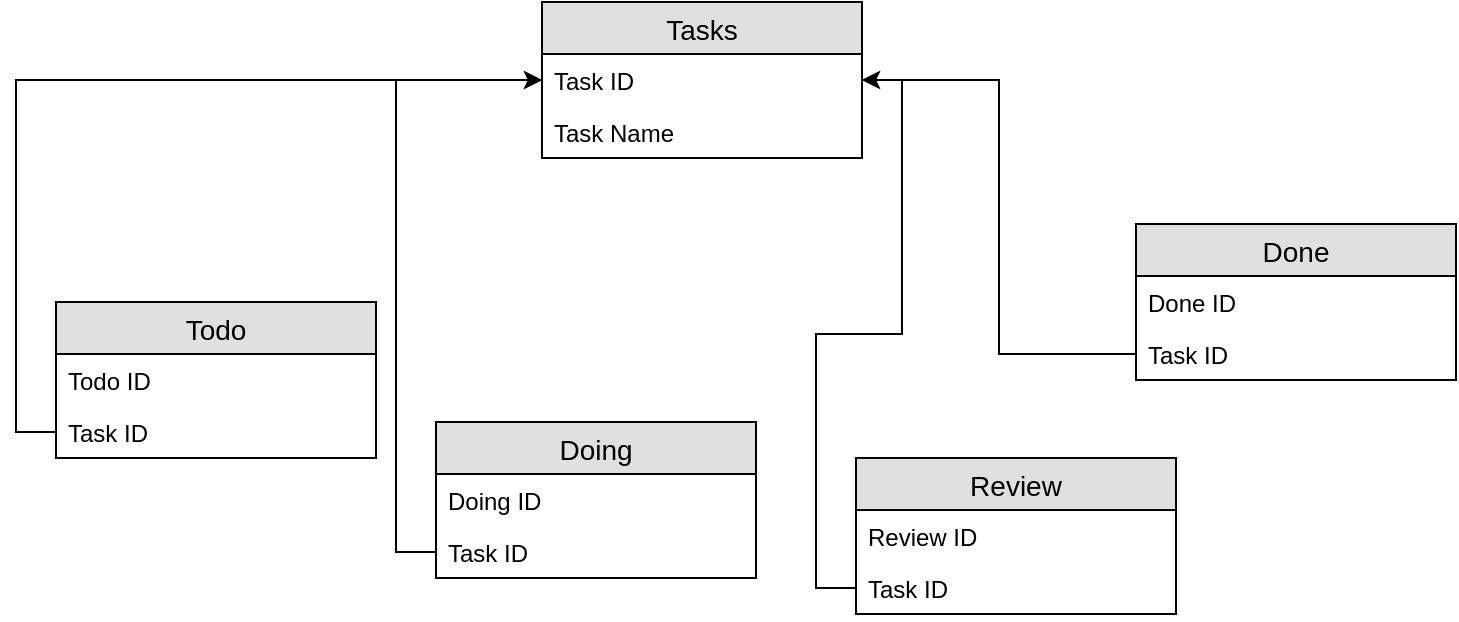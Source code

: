 <mxfile version="10.6.7" type="device"><diagram id="9_6pXbG503e6Jfcp1sCG" name="Page-1"><mxGraphModel dx="918" dy="597" grid="1" gridSize="10" guides="1" tooltips="1" connect="1" arrows="1" fold="1" page="1" pageScale="1" pageWidth="827" pageHeight="1169" math="0" shadow="0"><root><mxCell id="0"/><mxCell id="1" parent="0"/><mxCell id="bkzQRTWujtj5cf7sDPgf-1" value="Tasks" style="swimlane;fontStyle=0;childLayout=stackLayout;horizontal=1;startSize=26;fillColor=#e0e0e0;horizontalStack=0;resizeParent=1;resizeParentMax=0;resizeLast=0;collapsible=1;marginBottom=0;swimlaneFillColor=#ffffff;align=center;fontSize=14;" vertex="1" parent="1"><mxGeometry x="333" y="200" width="160" height="78" as="geometry"/></mxCell><mxCell id="bkzQRTWujtj5cf7sDPgf-2" value="Task ID" style="text;strokeColor=none;fillColor=none;spacingLeft=4;spacingRight=4;overflow=hidden;rotatable=0;points=[[0,0.5],[1,0.5]];portConstraint=eastwest;fontSize=12;" vertex="1" parent="bkzQRTWujtj5cf7sDPgf-1"><mxGeometry y="26" width="160" height="26" as="geometry"/></mxCell><mxCell id="bkzQRTWujtj5cf7sDPgf-3" value="Task Name" style="text;strokeColor=none;fillColor=none;spacingLeft=4;spacingRight=4;overflow=hidden;rotatable=0;points=[[0,0.5],[1,0.5]];portConstraint=eastwest;fontSize=12;" vertex="1" parent="bkzQRTWujtj5cf7sDPgf-1"><mxGeometry y="52" width="160" height="26" as="geometry"/></mxCell><mxCell id="bkzQRTWujtj5cf7sDPgf-5" value="Todo" style="swimlane;fontStyle=0;childLayout=stackLayout;horizontal=1;startSize=26;fillColor=#e0e0e0;horizontalStack=0;resizeParent=1;resizeParentMax=0;resizeLast=0;collapsible=1;marginBottom=0;swimlaneFillColor=#ffffff;align=center;fontSize=14;" vertex="1" parent="1"><mxGeometry x="90" y="350" width="160" height="78" as="geometry"/></mxCell><mxCell id="bkzQRTWujtj5cf7sDPgf-6" value="Todo ID" style="text;strokeColor=none;fillColor=none;spacingLeft=4;spacingRight=4;overflow=hidden;rotatable=0;points=[[0,0.5],[1,0.5]];portConstraint=eastwest;fontSize=12;" vertex="1" parent="bkzQRTWujtj5cf7sDPgf-5"><mxGeometry y="26" width="160" height="26" as="geometry"/></mxCell><mxCell id="bkzQRTWujtj5cf7sDPgf-7" value="Task ID" style="text;strokeColor=none;fillColor=none;spacingLeft=4;spacingRight=4;overflow=hidden;rotatable=0;points=[[0,0.5],[1,0.5]];portConstraint=eastwest;fontSize=12;" vertex="1" parent="bkzQRTWujtj5cf7sDPgf-5"><mxGeometry y="52" width="160" height="26" as="geometry"/></mxCell><mxCell id="bkzQRTWujtj5cf7sDPgf-9" style="edgeStyle=orthogonalEdgeStyle;rounded=0;orthogonalLoop=1;jettySize=auto;html=1;exitX=0;exitY=0.5;exitDx=0;exitDy=0;entryX=0;entryY=0.5;entryDx=0;entryDy=0;" edge="1" parent="1" source="bkzQRTWujtj5cf7sDPgf-7" target="bkzQRTWujtj5cf7sDPgf-2"><mxGeometry relative="1" as="geometry"/></mxCell><mxCell id="bkzQRTWujtj5cf7sDPgf-10" value="Doing" style="swimlane;fontStyle=0;childLayout=stackLayout;horizontal=1;startSize=26;fillColor=#e0e0e0;horizontalStack=0;resizeParent=1;resizeParentMax=0;resizeLast=0;collapsible=1;marginBottom=0;swimlaneFillColor=#ffffff;align=center;fontSize=14;" vertex="1" parent="1"><mxGeometry x="280" y="410" width="160" height="78" as="geometry"/></mxCell><mxCell id="bkzQRTWujtj5cf7sDPgf-11" value="Doing ID" style="text;strokeColor=none;fillColor=none;spacingLeft=4;spacingRight=4;overflow=hidden;rotatable=0;points=[[0,0.5],[1,0.5]];portConstraint=eastwest;fontSize=12;" vertex="1" parent="bkzQRTWujtj5cf7sDPgf-10"><mxGeometry y="26" width="160" height="26" as="geometry"/></mxCell><mxCell id="bkzQRTWujtj5cf7sDPgf-12" value="Task ID" style="text;strokeColor=none;fillColor=none;spacingLeft=4;spacingRight=4;overflow=hidden;rotatable=0;points=[[0,0.5],[1,0.5]];portConstraint=eastwest;fontSize=12;" vertex="1" parent="bkzQRTWujtj5cf7sDPgf-10"><mxGeometry y="52" width="160" height="26" as="geometry"/></mxCell><mxCell id="bkzQRTWujtj5cf7sDPgf-13" style="edgeStyle=orthogonalEdgeStyle;rounded=0;orthogonalLoop=1;jettySize=auto;html=1;exitX=0;exitY=0.5;exitDx=0;exitDy=0;entryX=0;entryY=0.5;entryDx=0;entryDy=0;" edge="1" parent="1" source="bkzQRTWujtj5cf7sDPgf-12" target="bkzQRTWujtj5cf7sDPgf-2"><mxGeometry relative="1" as="geometry"/></mxCell><mxCell id="bkzQRTWujtj5cf7sDPgf-14" value="Review" style="swimlane;fontStyle=0;childLayout=stackLayout;horizontal=1;startSize=26;fillColor=#e0e0e0;horizontalStack=0;resizeParent=1;resizeParentMax=0;resizeLast=0;collapsible=1;marginBottom=0;swimlaneFillColor=#ffffff;align=center;fontSize=14;" vertex="1" parent="1"><mxGeometry x="490" y="428" width="160" height="78" as="geometry"/></mxCell><mxCell id="bkzQRTWujtj5cf7sDPgf-15" value="Review ID" style="text;strokeColor=none;fillColor=none;spacingLeft=4;spacingRight=4;overflow=hidden;rotatable=0;points=[[0,0.5],[1,0.5]];portConstraint=eastwest;fontSize=12;" vertex="1" parent="bkzQRTWujtj5cf7sDPgf-14"><mxGeometry y="26" width="160" height="26" as="geometry"/></mxCell><mxCell id="bkzQRTWujtj5cf7sDPgf-16" value="Task ID" style="text;strokeColor=none;fillColor=none;spacingLeft=4;spacingRight=4;overflow=hidden;rotatable=0;points=[[0,0.5],[1,0.5]];portConstraint=eastwest;fontSize=12;" vertex="1" parent="bkzQRTWujtj5cf7sDPgf-14"><mxGeometry y="52" width="160" height="26" as="geometry"/></mxCell><mxCell id="bkzQRTWujtj5cf7sDPgf-17" style="edgeStyle=orthogonalEdgeStyle;rounded=0;orthogonalLoop=1;jettySize=auto;html=1;exitX=0;exitY=0.5;exitDx=0;exitDy=0;entryX=1;entryY=0.5;entryDx=0;entryDy=0;" edge="1" parent="1" source="bkzQRTWujtj5cf7sDPgf-16" target="bkzQRTWujtj5cf7sDPgf-2"><mxGeometry relative="1" as="geometry"/></mxCell><mxCell id="bkzQRTWujtj5cf7sDPgf-18" value="Done" style="swimlane;fontStyle=0;childLayout=stackLayout;horizontal=1;startSize=26;fillColor=#e0e0e0;horizontalStack=0;resizeParent=1;resizeParentMax=0;resizeLast=0;collapsible=1;marginBottom=0;swimlaneFillColor=#ffffff;align=center;fontSize=14;" vertex="1" parent="1"><mxGeometry x="630" y="311" width="160" height="78" as="geometry"/></mxCell><mxCell id="bkzQRTWujtj5cf7sDPgf-19" value="Done ID" style="text;strokeColor=none;fillColor=none;spacingLeft=4;spacingRight=4;overflow=hidden;rotatable=0;points=[[0,0.5],[1,0.5]];portConstraint=eastwest;fontSize=12;" vertex="1" parent="bkzQRTWujtj5cf7sDPgf-18"><mxGeometry y="26" width="160" height="26" as="geometry"/></mxCell><mxCell id="bkzQRTWujtj5cf7sDPgf-20" value="Task ID" style="text;strokeColor=none;fillColor=none;spacingLeft=4;spacingRight=4;overflow=hidden;rotatable=0;points=[[0,0.5],[1,0.5]];portConstraint=eastwest;fontSize=12;" vertex="1" parent="bkzQRTWujtj5cf7sDPgf-18"><mxGeometry y="52" width="160" height="26" as="geometry"/></mxCell><mxCell id="bkzQRTWujtj5cf7sDPgf-21" style="edgeStyle=orthogonalEdgeStyle;rounded=0;orthogonalLoop=1;jettySize=auto;html=1;exitX=0;exitY=0.5;exitDx=0;exitDy=0;entryX=1;entryY=0.5;entryDx=0;entryDy=0;" edge="1" parent="1" source="bkzQRTWujtj5cf7sDPgf-20" target="bkzQRTWujtj5cf7sDPgf-2"><mxGeometry relative="1" as="geometry"/></mxCell></root></mxGraphModel></diagram></mxfile>